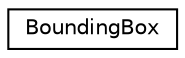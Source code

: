 digraph "Graphical Class Hierarchy"
{
 // LATEX_PDF_SIZE
  edge [fontname="Helvetica",fontsize="10",labelfontname="Helvetica",labelfontsize="10"];
  node [fontname="Helvetica",fontsize="10",shape=record];
  rankdir="LR";
  Node0 [label="BoundingBox",height=0.2,width=0.4,color="black", fillcolor="white", style="filled",URL="$structBoundingBox.html",tooltip=" "];
}
